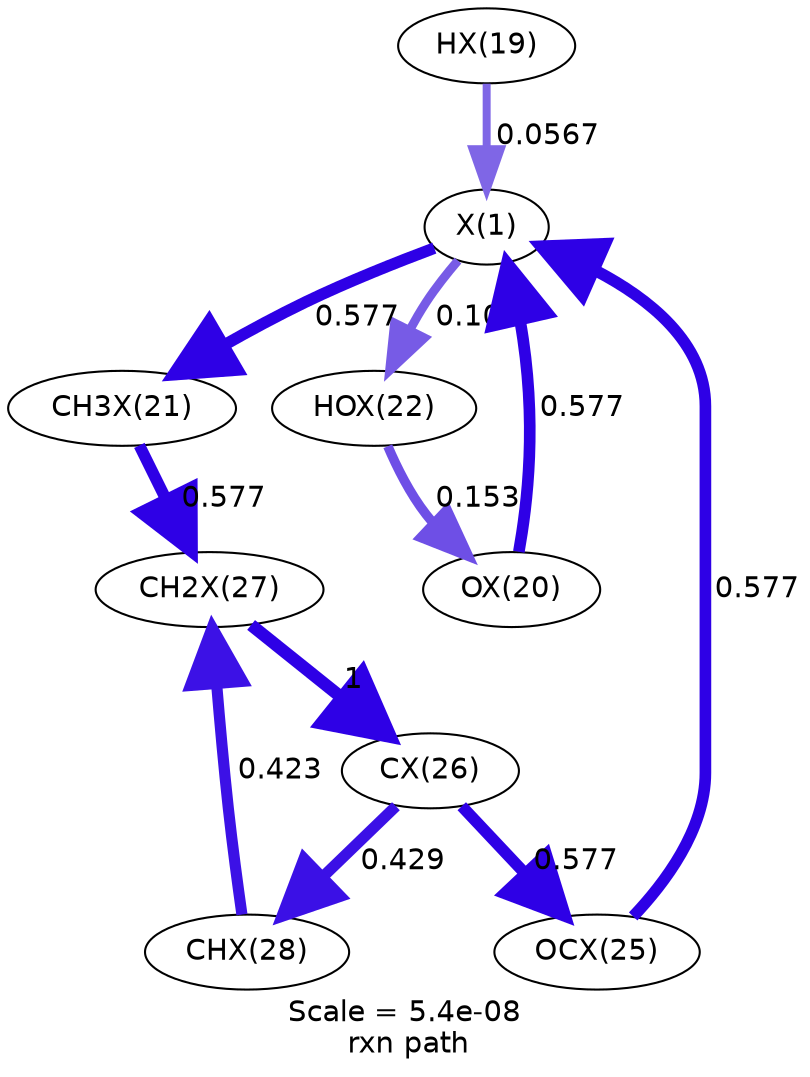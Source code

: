 digraph reaction_paths {
center=1;
s23 -> s22[fontname="Helvetica", penwidth=3.83, arrowsize=1.92, color="0.7, 0.557, 0.9"
, label=" 0.0567"];
s24 -> s22[fontname="Helvetica", penwidth=5.59, arrowsize=2.79, color="0.7, 1.08, 0.9"
, label=" 0.577"];
s22 -> s26[fontname="Helvetica", penwidth=4.27, arrowsize=2.14, color="0.7, 0.602, 0.9"
, label=" 0.102"];
s22 -> s25[fontname="Helvetica", penwidth=5.58, arrowsize=2.79, color="0.7, 1.08, 0.9"
, label=" 0.577"];
s29 -> s22[fontname="Helvetica", penwidth=5.59, arrowsize=2.79, color="0.7, 1.08, 0.9"
, label=" 0.577"];
s26 -> s24[fontname="Helvetica", penwidth=4.58, arrowsize=2.29, color="0.7, 0.653, 0.9"
, label=" 0.153"];
s25 -> s31[fontname="Helvetica", penwidth=5.59, arrowsize=2.79, color="0.7, 1.08, 0.9"
, label=" 0.577"];
s32 -> s31[fontname="Helvetica", penwidth=5.35, arrowsize=2.68, color="0.7, 0.923, 0.9"
, label=" 0.423"];
s31 -> s30[fontname="Helvetica", penwidth=6, arrowsize=3, color="0.7, 1.5, 0.9"
, label=" 1"];
s30 -> s32[fontname="Helvetica", penwidth=5.36, arrowsize=2.68, color="0.7, 0.929, 0.9"
, label=" 0.429"];
s30 -> s29[fontname="Helvetica", penwidth=5.59, arrowsize=2.79, color="0.7, 1.08, 0.9"
, label=" 0.577"];
s22 [ fontname="Helvetica", label="X(1)"];
s23 [ fontname="Helvetica", label="HX(19)"];
s24 [ fontname="Helvetica", label="OX(20)"];
s25 [ fontname="Helvetica", label="CH3X(21)"];
s26 [ fontname="Helvetica", label="HOX(22)"];
s29 [ fontname="Helvetica", label="OCX(25)"];
s30 [ fontname="Helvetica", label="CX(26)"];
s31 [ fontname="Helvetica", label="CH2X(27)"];
s32 [ fontname="Helvetica", label="CHX(28)"];
 label = "Scale = 5.4e-08\l rxn path";
 fontname = "Helvetica";
}
